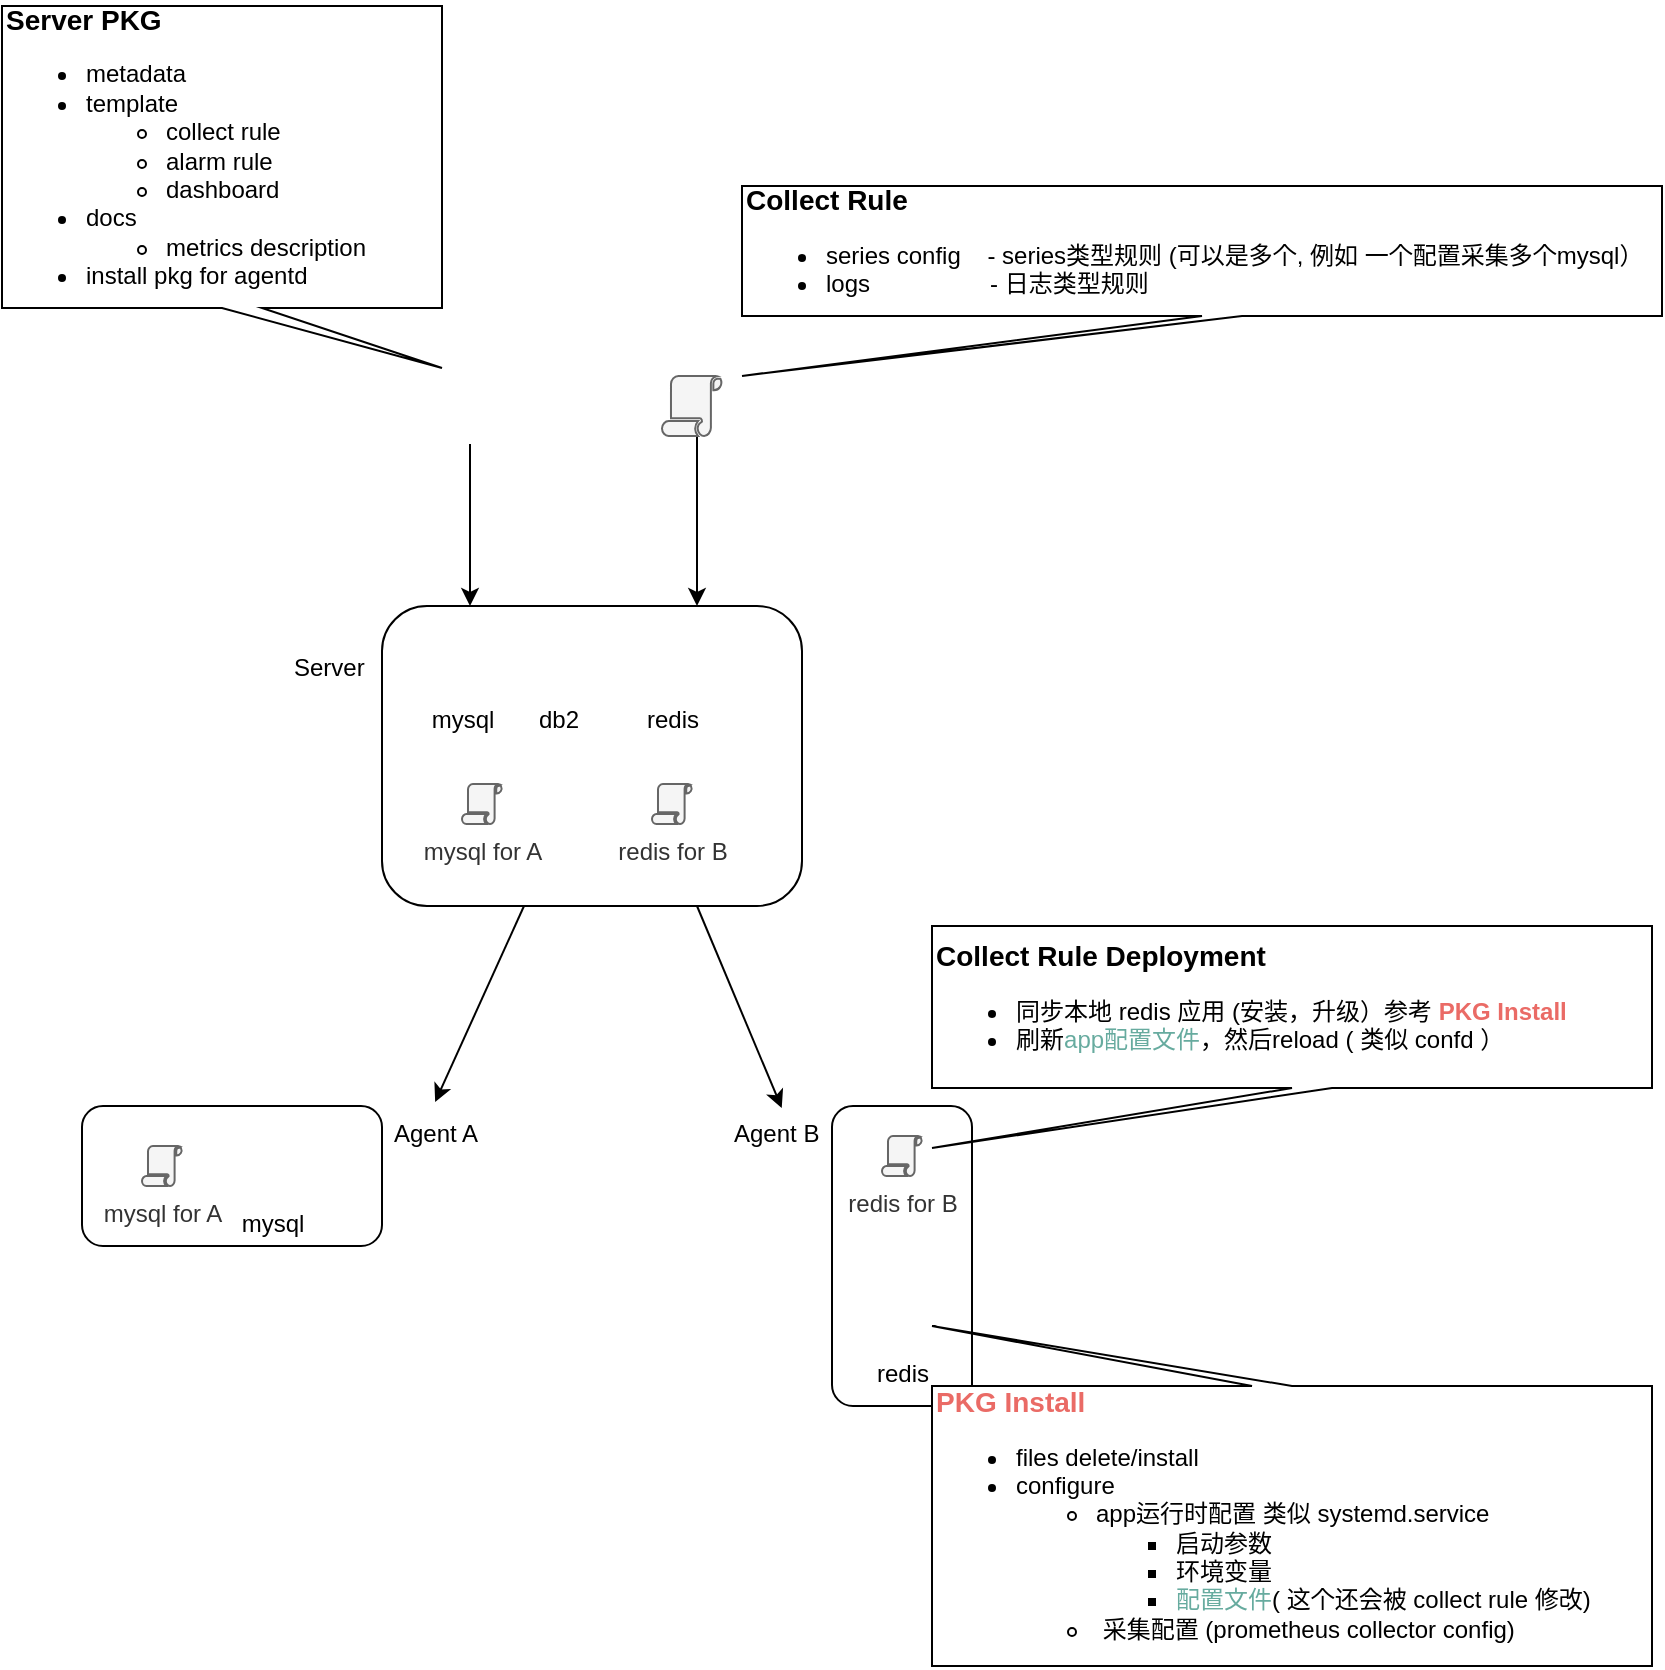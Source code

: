 <mxfile version="14.8.0" type="github" pages="5">
  <diagram id="RnjEC8FpvmOBi9FbOcQ4" name="app store">
    <mxGraphModel dx="1368" dy="1881" grid="1" gridSize="10" guides="1" tooltips="1" connect="1" arrows="1" fold="1" page="1" pageScale="1" pageWidth="827" pageHeight="1169" math="0" shadow="0">
      <root>
        <mxCell id="Xy2Rg3G16Ut7OkEXH86Z-0" />
        <mxCell id="Xy2Rg3G16Ut7OkEXH86Z-1" parent="Xy2Rg3G16Ut7OkEXH86Z-0" />
        <mxCell id="Xy2Rg3G16Ut7OkEXH86Z-78" style="edgeStyle=none;rounded=0;orthogonalLoop=1;jettySize=auto;html=1;exitX=0.75;exitY=1;exitDx=0;exitDy=0;entryX=0.543;entryY=0.038;entryDx=0;entryDy=0;entryPerimeter=0;" edge="1" parent="Xy2Rg3G16Ut7OkEXH86Z-1" source="Xy2Rg3G16Ut7OkEXH86Z-2" target="Xy2Rg3G16Ut7OkEXH86Z-36">
          <mxGeometry relative="1" as="geometry">
            <mxPoint x="512.5" y="390" as="sourcePoint" />
          </mxGeometry>
        </mxCell>
        <mxCell id="Xy2Rg3G16Ut7OkEXH86Z-2" value="" style="rounded=1;whiteSpace=wrap;html=1;" vertex="1" parent="Xy2Rg3G16Ut7OkEXH86Z-1">
          <mxGeometry x="300" y="230" width="210" height="150" as="geometry" />
        </mxCell>
        <mxCell id="Xy2Rg3G16Ut7OkEXH86Z-3" value="" style="rounded=1;whiteSpace=wrap;html=1;" vertex="1" parent="Xy2Rg3G16Ut7OkEXH86Z-1">
          <mxGeometry x="150" y="480" width="150" height="70" as="geometry" />
        </mxCell>
        <mxCell id="Xy2Rg3G16Ut7OkEXH86Z-4" value="" style="rounded=1;whiteSpace=wrap;html=1;" vertex="1" parent="Xy2Rg3G16Ut7OkEXH86Z-1">
          <mxGeometry x="525" y="480" width="70" height="150" as="geometry" />
        </mxCell>
        <mxCell id="Xy2Rg3G16Ut7OkEXH86Z-6" style="edgeStyle=orthogonalEdgeStyle;rounded=0;orthogonalLoop=1;jettySize=auto;html=1;" edge="1" parent="Xy2Rg3G16Ut7OkEXH86Z-1" source="Xy2Rg3G16Ut7OkEXH86Z-5">
          <mxGeometry relative="1" as="geometry">
            <mxPoint x="344" y="230" as="targetPoint" />
            <Array as="points">
              <mxPoint x="344" y="230" />
            </Array>
          </mxGeometry>
        </mxCell>
        <mxCell id="Xy2Rg3G16Ut7OkEXH86Z-5" value="" style="shape=image;html=1;verticalAlign=top;verticalLabelPosition=bottom;labelBackgroundColor=#ffffff;imageAspect=0;aspect=fixed;image=https://cdn1.iconfinder.com/data/icons/file-type-18/512/file__type__document__format__computer__apk__android_-128.png" vertex="1" parent="Xy2Rg3G16Ut7OkEXH86Z-1">
          <mxGeometry x="325" y="111" width="38" height="38" as="geometry" />
        </mxCell>
        <mxCell id="Xy2Rg3G16Ut7OkEXH86Z-19" value="mysql" style="shape=image;html=1;verticalAlign=top;verticalLabelPosition=bottom;labelBackgroundColor=#ffffff;imageAspect=0;aspect=fixed;image=https://cdn0.iconfinder.com/data/icons/file-type-19/512/file__apk__android_-128.png" vertex="1" parent="Xy2Rg3G16Ut7OkEXH86Z-1">
          <mxGeometry x="325" y="243" width="30" height="30" as="geometry" />
        </mxCell>
        <mxCell id="Xy2Rg3G16Ut7OkEXH86Z-20" value="db2" style="shape=image;html=1;verticalAlign=top;verticalLabelPosition=bottom;labelBackgroundColor=#ffffff;imageAspect=0;aspect=fixed;image=https://cdn0.iconfinder.com/data/icons/file-type-19/512/file__apk__android_-128.png" vertex="1" parent="Xy2Rg3G16Ut7OkEXH86Z-1">
          <mxGeometry x="373.25" y="243" width="30" height="30" as="geometry" />
        </mxCell>
        <mxCell id="Xy2Rg3G16Ut7OkEXH86Z-21" value="redis" style="shape=image;html=1;verticalAlign=top;verticalLabelPosition=bottom;labelBackgroundColor=#ffffff;imageAspect=0;aspect=fixed;image=https://cdn0.iconfinder.com/data/icons/file-type-19/512/file__apk__android_-128.png" vertex="1" parent="Xy2Rg3G16Ut7OkEXH86Z-1">
          <mxGeometry x="430" y="243" width="30" height="30" as="geometry" />
        </mxCell>
        <mxCell id="Xy2Rg3G16Ut7OkEXH86Z-22" value="&lt;div&gt;&lt;b&gt;&lt;font style=&quot;font-size: 14px&quot;&gt;Server PKG&lt;/font&gt;&lt;/b&gt;&lt;/div&gt;&lt;ul&gt;&lt;li&gt;metadata&lt;/li&gt;&lt;li&gt;template&lt;/li&gt;&lt;ul&gt;&lt;li&gt;collect rule&lt;/li&gt;&lt;li&gt;alarm rule&lt;/li&gt;&lt;li&gt;dashboard&lt;/li&gt;&lt;/ul&gt;&lt;li&gt;docs&lt;/li&gt;&lt;ul&gt;&lt;li&gt;metrics description&lt;/li&gt;&lt;/ul&gt;&lt;li&gt;install pkg for agentd&lt;/li&gt;&lt;/ul&gt;" style="shape=callout;whiteSpace=wrap;html=1;perimeter=calloutPerimeter;position2=1;align=left;" vertex="1" parent="Xy2Rg3G16Ut7OkEXH86Z-1">
          <mxGeometry x="110" y="-70" width="220" height="181" as="geometry" />
        </mxCell>
        <mxCell id="Xy2Rg3G16Ut7OkEXH86Z-29" value="mysql for A" style="pointerEvents=1;shadow=0;dashed=0;html=1;strokeColor=#666666;fillColor=#f5f5f5;labelPosition=center;verticalLabelPosition=bottom;verticalAlign=top;outlineConnect=0;align=center;shape=mxgraph.office.security.policy;fontColor=#333333;" vertex="1" parent="Xy2Rg3G16Ut7OkEXH86Z-1">
          <mxGeometry x="340" y="319" width="20" height="20" as="geometry" />
        </mxCell>
        <mxCell id="Xy2Rg3G16Ut7OkEXH86Z-30" value="mysql for A" style="pointerEvents=1;shadow=0;dashed=0;html=1;strokeColor=#666666;fillColor=#f5f5f5;labelPosition=center;verticalLabelPosition=bottom;verticalAlign=top;outlineConnect=0;align=center;shape=mxgraph.office.security.policy;fontColor=#333333;" vertex="1" parent="Xy2Rg3G16Ut7OkEXH86Z-1">
          <mxGeometry x="180" y="500" width="20" height="20" as="geometry" />
        </mxCell>
        <mxCell id="Xy2Rg3G16Ut7OkEXH86Z-31" value="Agent A" style="text;strokeColor=none;fillColor=none;align=left;verticalAlign=top;spacingLeft=4;spacingRight=4;overflow=hidden;rotatable=0;points=[[0,0.5],[1,0.5]];portConstraint=eastwest;" vertex="1" parent="Xy2Rg3G16Ut7OkEXH86Z-1">
          <mxGeometry x="300" y="480" width="60" height="26" as="geometry" />
        </mxCell>
        <mxCell id="Xy2Rg3G16Ut7OkEXH86Z-35" value="redis for B" style="pointerEvents=1;shadow=0;dashed=0;html=1;strokeColor=#666666;fillColor=#f5f5f5;labelPosition=center;verticalLabelPosition=bottom;verticalAlign=top;outlineConnect=0;align=center;shape=mxgraph.office.security.policy;fontColor=#333333;" vertex="1" parent="Xy2Rg3G16Ut7OkEXH86Z-1">
          <mxGeometry x="435" y="319" width="20" height="20" as="geometry" />
        </mxCell>
        <mxCell id="Xy2Rg3G16Ut7OkEXH86Z-36" value="Agent B" style="text;strokeColor=none;fillColor=none;align=left;verticalAlign=top;spacingLeft=4;spacingRight=4;overflow=hidden;rotatable=0;points=[[0,0.5],[1,0.5]];portConstraint=eastwest;" vertex="1" parent="Xy2Rg3G16Ut7OkEXH86Z-1">
          <mxGeometry x="470" y="480" width="55" height="26" as="geometry" />
        </mxCell>
        <mxCell id="Xy2Rg3G16Ut7OkEXH86Z-38" value="redis for B" style="pointerEvents=1;shadow=0;dashed=0;html=1;strokeColor=#666666;fillColor=#f5f5f5;labelPosition=center;verticalLabelPosition=bottom;verticalAlign=top;outlineConnect=0;align=center;shape=mxgraph.office.security.policy;fontColor=#333333;" vertex="1" parent="Xy2Rg3G16Ut7OkEXH86Z-1">
          <mxGeometry x="550" y="495" width="20" height="20" as="geometry" />
        </mxCell>
        <mxCell id="Xy2Rg3G16Ut7OkEXH86Z-43" style="edgeStyle=orthogonalEdgeStyle;rounded=0;orthogonalLoop=1;jettySize=auto;html=1;entryX=0.75;entryY=0;entryDx=0;entryDy=0;" edge="1" parent="Xy2Rg3G16Ut7OkEXH86Z-1" source="Xy2Rg3G16Ut7OkEXH86Z-42" target="Xy2Rg3G16Ut7OkEXH86Z-2">
          <mxGeometry relative="1" as="geometry">
            <mxPoint x="455" y="210" as="targetPoint" />
            <Array as="points">
              <mxPoint x="458" y="188" />
            </Array>
          </mxGeometry>
        </mxCell>
        <mxCell id="Xy2Rg3G16Ut7OkEXH86Z-42" value="" style="pointerEvents=1;shadow=0;dashed=0;html=1;strokeColor=#666666;fillColor=#f5f5f5;labelPosition=center;verticalLabelPosition=bottom;verticalAlign=top;outlineConnect=0;align=center;shape=mxgraph.office.security.policy;fontColor=#333333;" vertex="1" parent="Xy2Rg3G16Ut7OkEXH86Z-1">
          <mxGeometry x="440" y="115" width="30" height="30" as="geometry" />
        </mxCell>
        <mxCell id="Xy2Rg3G16Ut7OkEXH86Z-47" style="rounded=0;orthogonalLoop=1;jettySize=auto;html=1;entryX=0.443;entryY=-0.077;entryDx=0;entryDy=0;entryPerimeter=0;" edge="1" parent="Xy2Rg3G16Ut7OkEXH86Z-1" source="Xy2Rg3G16Ut7OkEXH86Z-2" target="Xy2Rg3G16Ut7OkEXH86Z-31">
          <mxGeometry relative="1" as="geometry">
            <mxPoint x="210" y="470" as="targetPoint" />
          </mxGeometry>
        </mxCell>
        <mxCell id="Xy2Rg3G16Ut7OkEXH86Z-74" value="Server" style="text;strokeColor=none;fillColor=none;align=left;verticalAlign=top;spacingLeft=4;spacingRight=4;overflow=hidden;rotatable=0;points=[[0,0.5],[1,0.5]];portConstraint=eastwest;" vertex="1" parent="Xy2Rg3G16Ut7OkEXH86Z-1">
          <mxGeometry x="250" y="247" width="50" height="26" as="geometry" />
        </mxCell>
        <mxCell id="Xy2Rg3G16Ut7OkEXH86Z-75" value="redis" style="shape=image;html=1;verticalAlign=top;verticalLabelPosition=bottom;labelBackgroundColor=#ffffff;imageAspect=0;aspect=fixed;image=https://cdn0.iconfinder.com/data/icons/file-type-19/512/file__apk__android_-128.png" vertex="1" parent="Xy2Rg3G16Ut7OkEXH86Z-1">
          <mxGeometry x="545" y="570" width="30" height="30" as="geometry" />
        </mxCell>
        <mxCell id="Xy2Rg3G16Ut7OkEXH86Z-77" value="mysql" style="shape=image;html=1;verticalAlign=top;verticalLabelPosition=bottom;labelBackgroundColor=#ffffff;imageAspect=0;aspect=fixed;image=https://cdn0.iconfinder.com/data/icons/file-type-19/512/file__apk__android_-128.png" vertex="1" parent="Xy2Rg3G16Ut7OkEXH86Z-1">
          <mxGeometry x="230" y="495" width="30" height="30" as="geometry" />
        </mxCell>
        <mxCell id="Xy2Rg3G16Ut7OkEXH86Z-81" value="&lt;div&gt;&lt;b&gt;&lt;font style=&quot;font-size: 14px&quot;&gt;Collect Rule Deployment&lt;/font&gt;&lt;/b&gt;&lt;/div&gt;&lt;ul&gt;&lt;li&gt;同步本地 redis 应用 (安装，升级）参考&amp;nbsp;&lt;b&gt;&lt;font color=&quot;#ea6b66&quot;&gt;PKG Install&lt;/font&gt;&lt;/b&gt;&lt;/li&gt;&lt;li&gt;刷新&lt;font color=&quot;#67ab9f&quot;&gt;app配置文件&lt;/font&gt;，然后reload ( 类似 confd ）&lt;/li&gt;&lt;/ul&gt;" style="shape=callout;whiteSpace=wrap;html=1;perimeter=calloutPerimeter;position2=0;align=left;direction=east;" vertex="1" parent="Xy2Rg3G16Ut7OkEXH86Z-1">
          <mxGeometry x="575" y="390" width="360" height="111" as="geometry" />
        </mxCell>
        <mxCell id="Xy2Rg3G16Ut7OkEXH86Z-83" value="&lt;div&gt;&lt;b&gt;&lt;font style=&quot;font-size: 14px&quot; color=&quot;#ea6b66&quot;&gt;PKG Install&lt;/font&gt;&lt;/b&gt;&lt;/div&gt;&lt;ul&gt;&lt;li&gt;files delete/install&lt;/li&gt;&lt;li&gt;configure&lt;/li&gt;&lt;ul&gt;&lt;li&gt;app运行时配置 类似 systemd.service&lt;/li&gt;&lt;ul&gt;&lt;li&gt;启动参数&lt;/li&gt;&lt;li&gt;环境变量&lt;/li&gt;&lt;li&gt;&lt;font color=&quot;#67ab9f&quot;&gt;配置文件&lt;/font&gt;( 这个还会被 collect rule 修改)&lt;/li&gt;&lt;/ul&gt;&lt;li&gt;&amp;nbsp;采集配置 (prometheus collector config)&lt;/li&gt;&lt;/ul&gt;&lt;/ul&gt;" style="shape=callout;whiteSpace=wrap;html=1;perimeter=calloutPerimeter;position2=1;align=left;direction=west;" vertex="1" parent="Xy2Rg3G16Ut7OkEXH86Z-1">
          <mxGeometry x="575" y="590" width="360" height="170" as="geometry" />
        </mxCell>
        <mxCell id="Xy2Rg3G16Ut7OkEXH86Z-85" value="&lt;b&gt;&lt;font style=&quot;font-size: 14px&quot;&gt;Collect Rule&lt;/font&gt;&lt;/b&gt;&lt;br&gt;&lt;ul&gt;&lt;li&gt;series config&amp;nbsp; &amp;nbsp; - series类型规则&amp;nbsp;(可以是多个, 例如 一个配置采集多个mysql）&lt;br&gt;&lt;/li&gt;&lt;li&gt;logs&amp;nbsp; &amp;nbsp; &amp;nbsp; &amp;nbsp; &amp;nbsp; &amp;nbsp; &amp;nbsp; &amp;nbsp; &amp;nbsp; - 日志类型规则&lt;/li&gt;&lt;/ul&gt;" style="shape=callout;whiteSpace=wrap;html=1;perimeter=calloutPerimeter;position2=0;align=left;direction=east;" vertex="1" parent="Xy2Rg3G16Ut7OkEXH86Z-1">
          <mxGeometry x="480" y="20" width="460" height="95" as="geometry" />
        </mxCell>
      </root>
    </mxGraphModel>
  </diagram>
  <diagram id="REFkd7xtqxe4dWkekb8k" name="prober">
    <mxGraphModel dx="1298" dy="769" grid="1" gridSize="10" guides="1" tooltips="1" connect="1" arrows="1" fold="1" page="1" pageScale="1" pageWidth="827" pageHeight="1169" math="0" shadow="0">
      <root>
        <mxCell id="0" />
        <mxCell id="1" parent="0" />
        <mxCell id="o57Hl6V5JoG7M9n5L1Rj-18" value="" style="whiteSpace=wrap;html=1;fillColor=#CCFFE6;" parent="1" vertex="1">
          <mxGeometry x="60" y="215" width="280" height="340" as="geometry" />
        </mxCell>
        <mxCell id="o57Hl6V5JoG7M9n5L1Rj-1" value="MonAPI" style="rounded=1;whiteSpace=wrap;html=1;fillColor=#E1D5E7;" parent="1" vertex="1">
          <mxGeometry x="300" y="60" width="120" height="60" as="geometry" />
        </mxCell>
        <mxCell id="o57Hl6V5JoG7M9n5L1Rj-2" value="" style="rounded=1;whiteSpace=wrap;html=1;" parent="1" vertex="1">
          <mxGeometry x="120" y="290" width="120" height="130" as="geometry" />
        </mxCell>
        <mxCell id="o57Hl6V5JoG7M9n5L1Rj-3" value="" style="rounded=1;whiteSpace=wrap;html=1;" parent="1" vertex="1">
          <mxGeometry x="130" y="300" width="120" height="130" as="geometry" />
        </mxCell>
        <mxCell id="o57Hl6V5JoG7M9n5L1Rj-4" value="" style="rounded=1;whiteSpace=wrap;html=1;" parent="1" vertex="1">
          <mxGeometry x="140" y="310" width="120" height="130" as="geometry" />
        </mxCell>
        <mxCell id="o57Hl6V5JoG7M9n5L1Rj-5" value="" style="rounded=1;whiteSpace=wrap;html=1;" parent="1" vertex="1">
          <mxGeometry x="150" y="320" width="120" height="130" as="geometry" />
        </mxCell>
        <mxCell id="o57Hl6V5JoG7M9n5L1Rj-6" value="" style="rounded=1;whiteSpace=wrap;html=1;" parent="1" vertex="1">
          <mxGeometry x="160" y="330" width="120" height="130" as="geometry" />
        </mxCell>
        <mxCell id="o57Hl6V5JoG7M9n5L1Rj-19" value="Region: default" style="text;html=1;strokeColor=none;fillColor=none;align=center;verticalAlign=middle;whiteSpace=wrap;rounded=0;" parent="1" vertex="1">
          <mxGeometry x="70" y="230" width="110" height="20" as="geometry" />
        </mxCell>
        <mxCell id="o57Hl6V5JoG7M9n5L1Rj-28" value="mongodb&lt;span style=&quot;color: rgba(0 , 0 , 0 , 0) ; font-family: monospace ; font-size: 0px&quot;&gt;%3CmxGraphModel%3E%3Croot%3E%3CmxCell%20id%3D%220%22%2F%3E%3CmxCell%20id%3D%221%22%20parent%3D%220%22%2F%3E%3CmxCell%20id%3D%222%22%20value%3D%22mysql%22%20style%3D%22ellipse%3BwhiteSpace%3Dwrap%3Bhtml%3D1%3BfillColor%3D%23FFD966%3B%22%20vertex%3D%221%22%20parent%3D%221%22%3E%3CmxGeometry%20x%3D%22170%22%20y%3D%22340%22%20width%3D%2260%22%20height%3D%2230%22%20as%3D%22geometry%22%2F%3E%3C%2FmxCell%3E%3C%2Froot%3E%3C%2FmxGraphModel%3E&lt;/span&gt;" style="ellipse;whiteSpace=wrap;html=1;fillColor=#009900;" parent="1" vertex="1">
          <mxGeometry x="170" y="410" width="60" height="30" as="geometry" />
        </mxCell>
        <mxCell id="o57Hl6V5JoG7M9n5L1Rj-29" value="redis" style="ellipse;whiteSpace=wrap;html=1;fillColor=#FF8000;" parent="1" vertex="1">
          <mxGeometry x="170" y="370" width="60" height="30" as="geometry" />
        </mxCell>
        <mxCell id="o57Hl6V5JoG7M9n5L1Rj-30" value="mysql" style="ellipse;whiteSpace=wrap;html=1;fillColor=#FFD966;" parent="1" vertex="1">
          <mxGeometry x="210" y="390" width="60" height="30" as="geometry" />
        </mxCell>
        <mxCell id="o57Hl6V5JoG7M9n5L1Rj-31" value="Prober" style="text;html=1;strokeColor=none;fillColor=none;align=center;verticalAlign=middle;whiteSpace=wrap;rounded=0;" parent="1" vertex="1">
          <mxGeometry x="180" y="340" width="40" height="20" as="geometry" />
        </mxCell>
        <mxCell id="o57Hl6V5JoG7M9n5L1Rj-34" value="" style="endArrow=classic;html=1;exitX=0.5;exitY=1;exitDx=0;exitDy=0;" parent="1" source="o57Hl6V5JoG7M9n5L1Rj-1" edge="1">
          <mxGeometry width="50" height="50" relative="1" as="geometry">
            <mxPoint x="390" y="290" as="sourcePoint" />
            <mxPoint x="200" y="210" as="targetPoint" />
          </mxGeometry>
        </mxCell>
        <mxCell id="o57Hl6V5JoG7M9n5L1Rj-35" value="" style="endArrow=classic;html=1;exitX=0.5;exitY=1;exitDx=0;exitDy=0;" parent="1" source="o57Hl6V5JoG7M9n5L1Rj-1" edge="1">
          <mxGeometry width="50" height="50" relative="1" as="geometry">
            <mxPoint x="370" y="130" as="sourcePoint" />
            <mxPoint x="530" y="210" as="targetPoint" />
          </mxGeometry>
        </mxCell>
        <mxCell id="o57Hl6V5JoG7M9n5L1Rj-39" value="collect rules" style="text;html=1;strokeColor=none;fillColor=none;align=center;verticalAlign=middle;whiteSpace=wrap;rounded=0;labelBackgroundColor=#ffffff;fontFamily=Helvetica;" parent="1" vertex="1">
          <mxGeometry x="30" width="70" height="20" as="geometry" />
        </mxCell>
        <mxCell id="o57Hl6V5JoG7M9n5L1Rj-42" value="" style="endArrow=classic;html=1;fontFamily=Helvetica;entryX=0.25;entryY=0;entryDx=0;entryDy=0;exitX=0.5;exitY=0;exitDx=0;exitDy=0;" parent="1" source="o57Hl6V5JoG7M9n5L1Rj-18" target="o57Hl6V5JoG7M9n5L1Rj-2" edge="1">
          <mxGeometry width="50" height="50" relative="1" as="geometry">
            <mxPoint x="390" y="270" as="sourcePoint" />
            <mxPoint x="440" y="220" as="targetPoint" />
          </mxGeometry>
        </mxCell>
        <mxCell id="o57Hl6V5JoG7M9n5L1Rj-43" value="" style="endArrow=classic;html=1;fontFamily=Helvetica;entryX=0.25;entryY=0;entryDx=0;entryDy=0;exitX=0.5;exitY=0;exitDx=0;exitDy=0;" parent="1" source="o57Hl6V5JoG7M9n5L1Rj-18" target="o57Hl6V5JoG7M9n5L1Rj-3" edge="1">
          <mxGeometry width="50" height="50" relative="1" as="geometry">
            <mxPoint x="210" y="225" as="sourcePoint" />
            <mxPoint x="160" y="300" as="targetPoint" />
          </mxGeometry>
        </mxCell>
        <mxCell id="o57Hl6V5JoG7M9n5L1Rj-44" value="" style="endArrow=classic;html=1;fontFamily=Helvetica;entryX=0.25;entryY=0;entryDx=0;entryDy=0;exitX=0.5;exitY=0;exitDx=0;exitDy=0;" parent="1" source="o57Hl6V5JoG7M9n5L1Rj-18" edge="1">
          <mxGeometry width="50" height="50" relative="1" as="geometry">
            <mxPoint x="210" y="225" as="sourcePoint" />
            <mxPoint x="170" y="310" as="targetPoint" />
          </mxGeometry>
        </mxCell>
        <mxCell id="o57Hl6V5JoG7M9n5L1Rj-45" value="" style="endArrow=classic;html=1;fontFamily=Helvetica;entryX=0.25;entryY=0;entryDx=0;entryDy=0;" parent="1" edge="1">
          <mxGeometry width="50" height="50" relative="1" as="geometry">
            <mxPoint x="200" y="220" as="sourcePoint" />
            <mxPoint x="180" y="320" as="targetPoint" />
          </mxGeometry>
        </mxCell>
        <mxCell id="o57Hl6V5JoG7M9n5L1Rj-46" value="" style="endArrow=classic;html=1;fontFamily=Helvetica;entryX=0.25;entryY=0;entryDx=0;entryDy=0;exitX=0.5;exitY=0;exitDx=0;exitDy=0;" parent="1" source="o57Hl6V5JoG7M9n5L1Rj-18" edge="1">
          <mxGeometry width="50" height="50" relative="1" as="geometry">
            <mxPoint x="210" y="230" as="sourcePoint" />
            <mxPoint x="190" y="330" as="targetPoint" />
          </mxGeometry>
        </mxCell>
        <mxCell id="o57Hl6V5JoG7M9n5L1Rj-61" value="&lt;span style=&quot;font-family: &amp;#34;helvetica&amp;#34; ; font-size: 12px ; font-style: normal ; font-weight: 400 ; letter-spacing: normal ; text-indent: 0px ; text-transform: none ; word-spacing: 0px ; display: inline ; float: none&quot;&gt;region: default&lt;/span&gt;&lt;br style=&quot;font-family: &amp;#34;helvetica&amp;#34; ; font-size: 12px ; font-style: normal ; font-weight: 400 ; letter-spacing: normal ; text-indent: 0px ; text-transform: none ; word-spacing: 0px&quot;&gt;&lt;span style=&quot;font-family: &amp;#34;helvetica&amp;#34; ; font-size: 12px ; font-style: normal ; font-weight: 400 ; letter-spacing: normal ; text-indent: 0px ; text-transform: none ; word-spacing: 0px ; display: inline ; float: none&quot;&gt;type: mysql&lt;/span&gt;&lt;br style=&quot;font-family: &amp;#34;helvetica&amp;#34; ; font-size: 12px ; font-style: normal ; font-weight: 400 ; letter-spacing: normal ; text-indent: 0px ; text-transform: none ; word-spacing: 0px&quot;&gt;&lt;span style=&quot;font-family: &amp;#34;helvetica&amp;#34; ; font-size: 12px ; font-style: normal ; font-weight: 400 ; letter-spacing: normal ; text-indent: 0px ; text-transform: none ; word-spacing: 0px ; display: inline ; float: none&quot;&gt;data: ...&lt;/span&gt;" style="shape=parallelogram;perimeter=parallelogramPerimeter;whiteSpace=wrap;html=1;fixedSize=1;labelBackgroundColor=none;fillColor=#FF8000;fontFamily=Helvetica;align=center;labelBorderColor=none;" parent="1" vertex="1">
          <mxGeometry x="20" y="35" width="120" height="60" as="geometry" />
        </mxCell>
        <mxCell id="o57Hl6V5JoG7M9n5L1Rj-62" value="&lt;span style=&quot;font-family: &amp;#34;helvetica&amp;#34; ; font-size: 12px ; font-style: normal ; font-weight: 400 ; letter-spacing: normal ; text-indent: 0px ; text-transform: none ; word-spacing: 0px ; display: inline ; float: none&quot;&gt;region: default&lt;/span&gt;&lt;br style=&quot;font-family: &amp;#34;helvetica&amp;#34; ; font-size: 12px ; font-style: normal ; font-weight: 400 ; letter-spacing: normal ; text-indent: 0px ; text-transform: none ; word-spacing: 0px&quot;&gt;&lt;span style=&quot;font-family: &amp;#34;helvetica&amp;#34; ; font-size: 12px ; font-style: normal ; font-weight: 400 ; letter-spacing: normal ; text-indent: 0px ; text-transform: none ; word-spacing: 0px ; display: inline ; float: none&quot;&gt;type: mysql&lt;/span&gt;&lt;br style=&quot;font-family: &amp;#34;helvetica&amp;#34; ; font-size: 12px ; font-style: normal ; font-weight: 400 ; letter-spacing: normal ; text-indent: 0px ; text-transform: none ; word-spacing: 0px&quot;&gt;&lt;span style=&quot;font-family: &amp;#34;helvetica&amp;#34; ; font-size: 12px ; font-style: normal ; font-weight: 400 ; letter-spacing: normal ; text-indent: 0px ; text-transform: none ; word-spacing: 0px ; display: inline ; float: none&quot;&gt;data: ...&lt;/span&gt;" style="shape=parallelogram;perimeter=parallelogramPerimeter;whiteSpace=wrap;html=1;fixedSize=1;labelBackgroundColor=none;fillColor=#4D9900;fontFamily=Helvetica;align=center;labelBorderColor=none;" parent="1" vertex="1">
          <mxGeometry x="30" y="45" width="120" height="60" as="geometry" />
        </mxCell>
        <mxCell id="o57Hl6V5JoG7M9n5L1Rj-63" value="&lt;span style=&quot;font-family: &amp;#34;helvetica&amp;#34; ; font-size: 12px ; font-style: normal ; font-weight: 400 ; letter-spacing: normal ; text-indent: 0px ; text-transform: none ; word-spacing: 0px ; display: inline ; float: none&quot;&gt;region: default&lt;/span&gt;&lt;br style=&quot;font-family: &amp;#34;helvetica&amp;#34; ; font-size: 12px ; font-style: normal ; font-weight: 400 ; letter-spacing: normal ; text-indent: 0px ; text-transform: none ; word-spacing: 0px&quot;&gt;&lt;span style=&quot;font-family: &amp;#34;helvetica&amp;#34; ; font-size: 12px ; font-style: normal ; font-weight: 400 ; letter-spacing: normal ; text-indent: 0px ; text-transform: none ; word-spacing: 0px ; display: inline ; float: none&quot;&gt;type: mysql&lt;/span&gt;&lt;br style=&quot;font-family: &amp;#34;helvetica&amp;#34; ; font-size: 12px ; font-style: normal ; font-weight: 400 ; letter-spacing: normal ; text-indent: 0px ; text-transform: none ; word-spacing: 0px&quot;&gt;&lt;span style=&quot;font-family: &amp;#34;helvetica&amp;#34; ; font-size: 12px ; font-style: normal ; font-weight: 400 ; letter-spacing: normal ; text-indent: 0px ; text-transform: none ; word-spacing: 0px ; display: inline ; float: none&quot;&gt;data: ...&lt;/span&gt;" style="shape=parallelogram;perimeter=parallelogramPerimeter;whiteSpace=wrap;html=1;fixedSize=1;labelBackgroundColor=none;fillColor=#FFD966;fontFamily=Helvetica;align=center;labelBorderColor=none;" parent="1" vertex="1">
          <mxGeometry x="40" y="55" width="120" height="60" as="geometry" />
        </mxCell>
        <mxCell id="o57Hl6V5JoG7M9n5L1Rj-64" value="&lt;span style=&quot;font-family: &amp;#34;helvetica&amp;#34; ; font-size: 12px ; font-style: normal ; font-weight: 400 ; letter-spacing: normal ; text-indent: 0px ; text-transform: none ; word-spacing: 0px ; display: inline ; float: none&quot;&gt;region: default&lt;/span&gt;&lt;br style=&quot;font-family: &amp;#34;helvetica&amp;#34; ; font-size: 12px ; font-style: normal ; font-weight: 400 ; letter-spacing: normal ; text-indent: 0px ; text-transform: none ; word-spacing: 0px&quot;&gt;&lt;span style=&quot;font-family: &amp;#34;helvetica&amp;#34; ; font-size: 12px ; font-style: normal ; font-weight: 400 ; letter-spacing: normal ; text-indent: 0px ; text-transform: none ; word-spacing: 0px ; display: inline ; float: none&quot;&gt;type: mysql&lt;/span&gt;&lt;br style=&quot;font-family: &amp;#34;helvetica&amp;#34; ; font-size: 12px ; font-style: normal ; font-weight: 400 ; letter-spacing: normal ; text-indent: 0px ; text-transform: none ; word-spacing: 0px&quot;&gt;&lt;span style=&quot;font-family: &amp;#34;helvetica&amp;#34; ; font-size: 12px ; font-style: normal ; font-weight: 400 ; letter-spacing: normal ; text-indent: 0px ; text-transform: none ; word-spacing: 0px ; display: inline ; float: none&quot;&gt;data: ...&lt;/span&gt;" style="shape=parallelogram;perimeter=parallelogramPerimeter;whiteSpace=wrap;html=1;fixedSize=1;labelBackgroundColor=none;fillColor=#FF8000;fontFamily=Helvetica;align=center;labelBorderColor=none;" parent="1" vertex="1">
          <mxGeometry x="50" y="65" width="120" height="60" as="geometry" />
        </mxCell>
        <mxCell id="o57Hl6V5JoG7M9n5L1Rj-65" value="&lt;span style=&quot;font-family: &amp;#34;helvetica&amp;#34; ; font-size: 12px ; font-style: normal ; font-weight: 400 ; letter-spacing: normal ; text-indent: 0px ; text-transform: none ; word-spacing: 0px ; display: inline ; float: none&quot;&gt;region: default&lt;/span&gt;&lt;br style=&quot;font-family: &amp;#34;helvetica&amp;#34; ; font-size: 12px ; font-style: normal ; font-weight: 400 ; letter-spacing: normal ; text-indent: 0px ; text-transform: none ; word-spacing: 0px&quot;&gt;&lt;span style=&quot;font-family: &amp;#34;helvetica&amp;#34; ; font-size: 12px ; font-style: normal ; font-weight: 400 ; letter-spacing: normal ; text-indent: 0px ; text-transform: none ; word-spacing: 0px ; display: inline ; float: none&quot;&gt;type: mysql&lt;/span&gt;&lt;br style=&quot;font-family: &amp;#34;helvetica&amp;#34; ; font-size: 12px ; font-style: normal ; font-weight: 400 ; letter-spacing: normal ; text-indent: 0px ; text-transform: none ; word-spacing: 0px&quot;&gt;&lt;span style=&quot;font-family: &amp;#34;helvetica&amp;#34; ; font-size: 12px ; font-style: normal ; font-weight: 400 ; letter-spacing: normal ; text-indent: 0px ; text-transform: none ; word-spacing: 0px ; display: inline ; float: none&quot;&gt;data: ...&lt;/span&gt;" style="shape=parallelogram;perimeter=parallelogramPerimeter;whiteSpace=wrap;html=1;fixedSize=1;labelBackgroundColor=none;fillColor=#4D9900;fontFamily=Helvetica;align=center;labelBorderColor=none;" parent="1" vertex="1">
          <mxGeometry x="60" y="75" width="120" height="60" as="geometry" />
        </mxCell>
        <mxCell id="o57Hl6V5JoG7M9n5L1Rj-66" value="&lt;span style=&quot;font-family: &amp;#34;helvetica&amp;#34; ; font-size: 12px ; font-style: normal ; font-weight: 400 ; letter-spacing: normal ; text-indent: 0px ; text-transform: none ; word-spacing: 0px ; display: inline ; float: none&quot;&gt;region: default&lt;/span&gt;&lt;br style=&quot;font-family: &amp;#34;helvetica&amp;#34; ; font-size: 12px ; font-style: normal ; font-weight: 400 ; letter-spacing: normal ; text-indent: 0px ; text-transform: none ; word-spacing: 0px&quot;&gt;&lt;span style=&quot;font-family: &amp;#34;helvetica&amp;#34; ; font-size: 12px ; font-style: normal ; font-weight: 400 ; letter-spacing: normal ; text-indent: 0px ; text-transform: none ; word-spacing: 0px ; display: inline ; float: none&quot;&gt;type: mysql&lt;/span&gt;&lt;br style=&quot;font-family: &amp;#34;helvetica&amp;#34; ; font-size: 12px ; font-style: normal ; font-weight: 400 ; letter-spacing: normal ; text-indent: 0px ; text-transform: none ; word-spacing: 0px&quot;&gt;&lt;span style=&quot;font-family: &amp;#34;helvetica&amp;#34; ; font-size: 12px ; font-style: normal ; font-weight: 400 ; letter-spacing: normal ; text-indent: 0px ; text-transform: none ; word-spacing: 0px ; display: inline ; float: none&quot;&gt;data: ...&lt;/span&gt;" style="shape=parallelogram;perimeter=parallelogramPerimeter;whiteSpace=wrap;html=1;fixedSize=1;labelBackgroundColor=none;fillColor=#FFD966;fontFamily=Helvetica;align=center;labelBorderColor=none;" parent="1" vertex="1">
          <mxGeometry x="70" y="85" width="120" height="60" as="geometry" />
        </mxCell>
        <mxCell id="o57Hl6V5JoG7M9n5L1Rj-67" value="" style="endArrow=classic;html=1;fontFamily=Helvetica;fontColor=#000000;entryX=0;entryY=0.5;entryDx=0;entryDy=0;" parent="1" target="o57Hl6V5JoG7M9n5L1Rj-1" edge="1">
          <mxGeometry width="50" height="50" relative="1" as="geometry">
            <mxPoint x="200" y="90" as="sourcePoint" />
            <mxPoint x="440" y="220" as="targetPoint" />
          </mxGeometry>
        </mxCell>
        <mxCell id="o57Hl6V5JoG7M9n5L1Rj-69" value="" style="whiteSpace=wrap;html=1;fillColor=#F8CECC;" parent="1" vertex="1">
          <mxGeometry x="390" y="215" width="280" height="340" as="geometry" />
        </mxCell>
        <mxCell id="o57Hl6V5JoG7M9n5L1Rj-70" value="" style="rounded=1;whiteSpace=wrap;html=1;" parent="1" vertex="1">
          <mxGeometry x="450" y="290" width="120" height="130" as="geometry" />
        </mxCell>
        <mxCell id="o57Hl6V5JoG7M9n5L1Rj-71" value="" style="rounded=1;whiteSpace=wrap;html=1;" parent="1" vertex="1">
          <mxGeometry x="460" y="300" width="120" height="130" as="geometry" />
        </mxCell>
        <mxCell id="o57Hl6V5JoG7M9n5L1Rj-72" value="" style="rounded=1;whiteSpace=wrap;html=1;" parent="1" vertex="1">
          <mxGeometry x="470" y="310" width="120" height="130" as="geometry" />
        </mxCell>
        <mxCell id="o57Hl6V5JoG7M9n5L1Rj-73" value="" style="rounded=1;whiteSpace=wrap;html=1;" parent="1" vertex="1">
          <mxGeometry x="480" y="320" width="120" height="130" as="geometry" />
        </mxCell>
        <mxCell id="o57Hl6V5JoG7M9n5L1Rj-74" value="" style="rounded=1;whiteSpace=wrap;html=1;" parent="1" vertex="1">
          <mxGeometry x="490" y="330" width="120" height="130" as="geometry" />
        </mxCell>
        <mxCell id="o57Hl6V5JoG7M9n5L1Rj-75" value="Region: bj-office" style="text;html=1;strokeColor=none;fillColor=none;align=center;verticalAlign=middle;whiteSpace=wrap;rounded=0;" parent="1" vertex="1">
          <mxGeometry x="400" y="230" width="110" height="20" as="geometry" />
        </mxCell>
        <mxCell id="o57Hl6V5JoG7M9n5L1Rj-76" value="mongodb&lt;span style=&quot;color: rgba(0 , 0 , 0 , 0) ; font-family: monospace ; font-size: 0px&quot;&gt;%3CmxGraphModel%3E%3Croot%3E%3CmxCell%20id%3D%220%22%2F%3E%3CmxCell%20id%3D%221%22%20parent%3D%220%22%2F%3E%3CmxCell%20id%3D%222%22%20value%3D%22mysql%22%20style%3D%22ellipse%3BwhiteSpace%3Dwrap%3Bhtml%3D1%3BfillColor%3D%23FFD966%3B%22%20vertex%3D%221%22%20parent%3D%221%22%3E%3CmxGeometry%20x%3D%22170%22%20y%3D%22340%22%20width%3D%2260%22%20height%3D%2230%22%20as%3D%22geometry%22%2F%3E%3C%2FmxCell%3E%3C%2Froot%3E%3C%2FmxGraphModel%3E&lt;/span&gt;" style="ellipse;whiteSpace=wrap;html=1;fillColor=#4D9900;" parent="1" vertex="1">
          <mxGeometry x="500" y="410" width="60" height="30" as="geometry" />
        </mxCell>
        <mxCell id="o57Hl6V5JoG7M9n5L1Rj-77" value="redis" style="ellipse;whiteSpace=wrap;html=1;fillColor=#FF8000;" parent="1" vertex="1">
          <mxGeometry x="500" y="370" width="60" height="30" as="geometry" />
        </mxCell>
        <mxCell id="o57Hl6V5JoG7M9n5L1Rj-78" value="mysql" style="ellipse;whiteSpace=wrap;html=1;fillColor=#FFD966;" parent="1" vertex="1">
          <mxGeometry x="540" y="390" width="60" height="30" as="geometry" />
        </mxCell>
        <mxCell id="o57Hl6V5JoG7M9n5L1Rj-79" value="Prober" style="text;html=1;strokeColor=none;fillColor=none;align=center;verticalAlign=middle;whiteSpace=wrap;rounded=0;" parent="1" vertex="1">
          <mxGeometry x="510" y="340" width="40" height="20" as="geometry" />
        </mxCell>
        <mxCell id="o57Hl6V5JoG7M9n5L1Rj-80" value="" style="endArrow=classic;html=1;fontFamily=Helvetica;entryX=0.25;entryY=0;entryDx=0;entryDy=0;exitX=0.5;exitY=0;exitDx=0;exitDy=0;" parent="1" source="o57Hl6V5JoG7M9n5L1Rj-69" target="o57Hl6V5JoG7M9n5L1Rj-70" edge="1">
          <mxGeometry width="50" height="50" relative="1" as="geometry">
            <mxPoint x="720" y="270" as="sourcePoint" />
            <mxPoint x="770" y="220" as="targetPoint" />
          </mxGeometry>
        </mxCell>
        <mxCell id="o57Hl6V5JoG7M9n5L1Rj-81" value="" style="endArrow=classic;html=1;fontFamily=Helvetica;entryX=0.25;entryY=0;entryDx=0;entryDy=0;exitX=0.5;exitY=0;exitDx=0;exitDy=0;" parent="1" source="o57Hl6V5JoG7M9n5L1Rj-69" target="o57Hl6V5JoG7M9n5L1Rj-71" edge="1">
          <mxGeometry width="50" height="50" relative="1" as="geometry">
            <mxPoint x="540" y="225" as="sourcePoint" />
            <mxPoint x="490" y="300" as="targetPoint" />
          </mxGeometry>
        </mxCell>
        <mxCell id="o57Hl6V5JoG7M9n5L1Rj-82" value="" style="endArrow=classic;html=1;fontFamily=Helvetica;entryX=0.25;entryY=0;entryDx=0;entryDy=0;exitX=0.5;exitY=0;exitDx=0;exitDy=0;" parent="1" source="o57Hl6V5JoG7M9n5L1Rj-69" edge="1">
          <mxGeometry width="50" height="50" relative="1" as="geometry">
            <mxPoint x="540" y="225" as="sourcePoint" />
            <mxPoint x="500" y="310" as="targetPoint" />
          </mxGeometry>
        </mxCell>
        <mxCell id="o57Hl6V5JoG7M9n5L1Rj-83" value="" style="endArrow=classic;html=1;fontFamily=Helvetica;entryX=0.25;entryY=0;entryDx=0;entryDy=0;" parent="1" edge="1">
          <mxGeometry width="50" height="50" relative="1" as="geometry">
            <mxPoint x="530" y="220" as="sourcePoint" />
            <mxPoint x="510" y="320" as="targetPoint" />
          </mxGeometry>
        </mxCell>
        <mxCell id="o57Hl6V5JoG7M9n5L1Rj-84" value="" style="endArrow=classic;html=1;fontFamily=Helvetica;entryX=0.25;entryY=0;entryDx=0;entryDy=0;exitX=0.5;exitY=0;exitDx=0;exitDy=0;" parent="1" source="o57Hl6V5JoG7M9n5L1Rj-69" edge="1">
          <mxGeometry width="50" height="50" relative="1" as="geometry">
            <mxPoint x="540" y="230" as="sourcePoint" />
            <mxPoint x="520" y="330" as="targetPoint" />
          </mxGeometry>
        </mxCell>
      </root>
    </mxGraphModel>
  </diagram>
  <diagram id="1ZpKqHF2kePU7XUAxjo5" name="m3db">
    <mxGraphModel dx="865" dy="639" grid="1" gridSize="10" guides="1" tooltips="1" connect="1" arrows="1" fold="1" page="1" pageScale="1" pageWidth="827" pageHeight="1169" math="0" shadow="0">
      <root>
        <mxCell id="4Eq9V5zy-aJhZKgp6bjs-0" />
        <mxCell id="4Eq9V5zy-aJhZKgp6bjs-1" parent="4Eq9V5zy-aJhZKgp6bjs-0" />
        <mxCell id="4Eq9V5zy-aJhZKgp6bjs-32" style="edgeStyle=orthogonalEdgeStyle;rounded=0;orthogonalLoop=1;jettySize=auto;html=1;entryX=0.167;entryY=0.942;entryDx=0;entryDy=0;entryPerimeter=0;" parent="4Eq9V5zy-aJhZKgp6bjs-1" target="4Eq9V5zy-aJhZKgp6bjs-7" edge="1">
          <mxGeometry relative="1" as="geometry">
            <mxPoint x="400" y="455" as="sourcePoint" />
          </mxGeometry>
        </mxCell>
        <mxCell id="4Eq9V5zy-aJhZKgp6bjs-30" style="edgeStyle=orthogonalEdgeStyle;rounded=0;orthogonalLoop=1;jettySize=auto;html=1;entryX=0.383;entryY=0.008;entryDx=0;entryDy=0;entryPerimeter=0;" parent="4Eq9V5zy-aJhZKgp6bjs-1" target="4Eq9V5zy-aJhZKgp6bjs-5" edge="1">
          <mxGeometry relative="1" as="geometry">
            <mxPoint x="290" y="220" as="sourcePoint" />
          </mxGeometry>
        </mxCell>
        <mxCell id="4Eq9V5zy-aJhZKgp6bjs-5" value="ETCD" style="strokeWidth=2;html=1;shape=mxgraph.flowchart.database;whiteSpace=wrap;fillColor=#fff2cc;strokeColor=#d6b656;" parent="4Eq9V5zy-aJhZKgp6bjs-1" vertex="1">
          <mxGeometry x="560" y="272.5" width="60" height="60" as="geometry" />
        </mxCell>
        <mxCell id="4Eq9V5zy-aJhZKgp6bjs-6" value="ETCD" style="strokeWidth=2;html=1;shape=mxgraph.flowchart.database;whiteSpace=wrap;fillColor=#fff2cc;strokeColor=#d6b656;" parent="4Eq9V5zy-aJhZKgp6bjs-1" vertex="1">
          <mxGeometry x="570" y="282.5" width="60" height="60" as="geometry" />
        </mxCell>
        <mxCell id="4Eq9V5zy-aJhZKgp6bjs-7" value="ETCD" style="strokeWidth=2;html=1;shape=mxgraph.flowchart.database;whiteSpace=wrap;fillColor=#fff2cc;strokeColor=#d6b656;" parent="4Eq9V5zy-aJhZKgp6bjs-1" vertex="1">
          <mxGeometry x="580" y="292.5" width="60" height="60" as="geometry" />
        </mxCell>
        <mxCell id="4Eq9V5zy-aJhZKgp6bjs-122" style="edgeStyle=orthogonalEdgeStyle;rounded=0;orthogonalLoop=1;jettySize=auto;html=1;strokeWidth=3;fillColor=#a0522d;strokeColor=#6D1F00;entryX=0.506;entryY=-0.207;entryDx=0;entryDy=0;entryPerimeter=0;exitX=0.5;exitY=1;exitDx=0;exitDy=0;" parent="4Eq9V5zy-aJhZKgp6bjs-1" source="4Eq9V5zy-aJhZKgp6bjs-8" target="4Eq9V5zy-aJhZKgp6bjs-47" edge="1">
          <mxGeometry relative="1" as="geometry">
            <mxPoint x="235" y="350" as="targetPoint" />
          </mxGeometry>
        </mxCell>
        <mxCell id="4Eq9V5zy-aJhZKgp6bjs-8" value="n9e-transfer" style="rounded=1;whiteSpace=wrap;html=1;" parent="4Eq9V5zy-aJhZKgp6bjs-1" vertex="1">
          <mxGeometry x="190" y="200" width="90" height="40" as="geometry" />
        </mxCell>
        <mxCell id="4Eq9V5zy-aJhZKgp6bjs-31" value="get m3db placement" style="text;html=1;align=center;verticalAlign=middle;resizable=0;points=[];autosize=1;" parent="4Eq9V5zy-aJhZKgp6bjs-1" vertex="1">
          <mxGeometry x="390" y="200" width="120" height="20" as="geometry" />
        </mxCell>
        <mxCell id="4Eq9V5zy-aJhZKgp6bjs-33" value="get/register placement" style="text;html=1;align=center;verticalAlign=middle;resizable=0;points=[];autosize=1;" parent="4Eq9V5zy-aJhZKgp6bjs-1" vertex="1">
          <mxGeometry x="430" y="431" width="130" height="20" as="geometry" />
        </mxCell>
        <mxCell id="4Eq9V5zy-aJhZKgp6bjs-37" value="&lt;h1&gt;Data Put&lt;/h1&gt;&lt;p&gt;通过数据元数据哈希得到m3d 中的分片 ID； 由 etcd 中的 m3db 的 placement 信息，确定分片 ID 对应的 endpoints&amp;nbsp;&lt;/p&gt;" style="text;html=1;strokeColor=none;fillColor=none;spacing=5;spacingTop=-20;whiteSpace=wrap;overflow=hidden;rounded=0;" parent="4Eq9V5zy-aJhZKgp6bjs-1" vertex="1">
          <mxGeometry x="80" y="40" width="190" height="120" as="geometry" />
        </mxCell>
        <mxCell id="4Eq9V5zy-aJhZKgp6bjs-47" value="m3db-01" style="text;html=1;align=center;verticalAlign=middle;resizable=0;points=[];autosize=1;" parent="4Eq9V5zy-aJhZKgp6bjs-1" vertex="1">
          <mxGeometry x="85" y="370" width="60" height="20" as="geometry" />
        </mxCell>
        <mxCell id="4Eq9V5zy-aJhZKgp6bjs-71" value="" style="rounded=1;whiteSpace=wrap;html=1;" parent="4Eq9V5zy-aJhZKgp6bjs-1" vertex="1">
          <mxGeometry x="160" y="390" width="70" height="129" as="geometry" />
        </mxCell>
        <mxCell id="4Eq9V5zy-aJhZKgp6bjs-72" value="01" style="rounded=1;whiteSpace=wrap;html=1;fillColor=#fa6800;strokeColor=#C73500;fontColor=#ffffff;" parent="4Eq9V5zy-aJhZKgp6bjs-1" vertex="1">
          <mxGeometry x="169.58" y="400.75" width="20.42" height="17.5" as="geometry" />
        </mxCell>
        <mxCell id="4Eq9V5zy-aJhZKgp6bjs-73" value="02" style="rounded=1;whiteSpace=wrap;html=1;fillColor=#f0a30a;strokeColor=#BD7000;fontColor=#ffffff;" parent="4Eq9V5zy-aJhZKgp6bjs-1" vertex="1">
          <mxGeometry x="197.58" y="400.75" width="20.42" height="17.5" as="geometry" />
        </mxCell>
        <mxCell id="4Eq9V5zy-aJhZKgp6bjs-75" value="04" style="rounded=1;whiteSpace=wrap;html=1;fillColor=#a0522d;strokeColor=#6D1F00;fontColor=#ffffff;" parent="4Eq9V5zy-aJhZKgp6bjs-1" vertex="1">
          <mxGeometry x="197.58" y="430" width="20.42" height="17.5" as="geometry" />
        </mxCell>
        <mxCell id="4Eq9V5zy-aJhZKgp6bjs-77" value="08" style="rounded=1;whiteSpace=wrap;html=1;fillColor=#e51400;strokeColor=#B20000;fontColor=#ffffff;" parent="4Eq9V5zy-aJhZKgp6bjs-1" vertex="1">
          <mxGeometry x="197.58" y="490" width="20.42" height="17.5" as="geometry" />
        </mxCell>
        <mxCell id="4Eq9V5zy-aJhZKgp6bjs-78" value="05" style="rounded=1;whiteSpace=wrap;html=1;fillColor=#e3c800;strokeColor=#B09500;fontColor=#ffffff;" parent="4Eq9V5zy-aJhZKgp6bjs-1" vertex="1">
          <mxGeometry x="169.58" y="461" width="20.42" height="17.5" as="geometry" />
        </mxCell>
        <mxCell id="4Eq9V5zy-aJhZKgp6bjs-79" value="06" style="rounded=1;whiteSpace=wrap;html=1;fillColor=#76608a;strokeColor=#432D57;fontColor=#ffffff;" parent="4Eq9V5zy-aJhZKgp6bjs-1" vertex="1">
          <mxGeometry x="197.58" y="460" width="20.42" height="17.5" as="geometry" />
        </mxCell>
        <mxCell id="4Eq9V5zy-aJhZKgp6bjs-80" value="" style="rounded=1;whiteSpace=wrap;html=1;" parent="4Eq9V5zy-aJhZKgp6bjs-1" vertex="1">
          <mxGeometry x="240" y="390" width="70" height="129" as="geometry" />
        </mxCell>
        <mxCell id="4Eq9V5zy-aJhZKgp6bjs-81" value="01" style="rounded=1;whiteSpace=wrap;html=1;fillColor=#fa6800;strokeColor=#C73500;fontColor=#ffffff;" parent="4Eq9V5zy-aJhZKgp6bjs-1" vertex="1">
          <mxGeometry x="249.58" y="400.75" width="20.42" height="17.5" as="geometry" />
        </mxCell>
        <mxCell id="4Eq9V5zy-aJhZKgp6bjs-82" value="02" style="rounded=1;whiteSpace=wrap;html=1;fillColor=#f0a30a;strokeColor=#BD7000;fontColor=#ffffff;" parent="4Eq9V5zy-aJhZKgp6bjs-1" vertex="1">
          <mxGeometry x="277.58" y="400.75" width="20.42" height="17.5" as="geometry" />
        </mxCell>
        <mxCell id="4Eq9V5zy-aJhZKgp6bjs-83" value="03" style="rounded=1;whiteSpace=wrap;html=1;fillColor=#6d8764;strokeColor=#3A5431;fontColor=#ffffff;" parent="4Eq9V5zy-aJhZKgp6bjs-1" vertex="1">
          <mxGeometry x="249.58" y="431" width="20.42" height="17.5" as="geometry" />
        </mxCell>
        <mxCell id="4Eq9V5zy-aJhZKgp6bjs-85" value="07" style="rounded=1;whiteSpace=wrap;html=1;fillColor=#647687;strokeColor=#314354;fontColor=#ffffff;" parent="4Eq9V5zy-aJhZKgp6bjs-1" vertex="1">
          <mxGeometry x="249.58" y="490.86" width="19.42" height="16.64" as="geometry" />
        </mxCell>
        <mxCell id="4Eq9V5zy-aJhZKgp6bjs-87" value="05" style="rounded=1;whiteSpace=wrap;html=1;fillColor=#e3c800;strokeColor=#B09500;fontColor=#ffffff;" parent="4Eq9V5zy-aJhZKgp6bjs-1" vertex="1">
          <mxGeometry x="249.58" y="461" width="20.42" height="17.5" as="geometry" />
        </mxCell>
        <mxCell id="4Eq9V5zy-aJhZKgp6bjs-88" value="06" style="rounded=1;whiteSpace=wrap;html=1;fillColor=#76608a;strokeColor=#432D57;fontColor=#ffffff;" parent="4Eq9V5zy-aJhZKgp6bjs-1" vertex="1">
          <mxGeometry x="277.58" y="460" width="20.42" height="17.5" as="geometry" />
        </mxCell>
        <mxCell id="4Eq9V5zy-aJhZKgp6bjs-89" value="" style="rounded=1;whiteSpace=wrap;html=1;" parent="4Eq9V5zy-aJhZKgp6bjs-1" vertex="1">
          <mxGeometry x="320" y="390" width="70" height="129" as="geometry" />
        </mxCell>
        <mxCell id="4Eq9V5zy-aJhZKgp6bjs-91" value="02" style="rounded=1;whiteSpace=wrap;html=1;fillColor=#f0a30a;strokeColor=#BD7000;fontColor=#ffffff;" parent="4Eq9V5zy-aJhZKgp6bjs-1" vertex="1">
          <mxGeometry x="357.58" y="400.75" width="20.42" height="17.5" as="geometry" />
        </mxCell>
        <mxCell id="4Eq9V5zy-aJhZKgp6bjs-92" value="03" style="rounded=1;whiteSpace=wrap;html=1;fillColor=#6d8764;strokeColor=#3A5431;fontColor=#ffffff;" parent="4Eq9V5zy-aJhZKgp6bjs-1" vertex="1">
          <mxGeometry x="329.58" y="431" width="20.42" height="17.5" as="geometry" />
        </mxCell>
        <mxCell id="4Eq9V5zy-aJhZKgp6bjs-93" value="04" style="rounded=1;whiteSpace=wrap;html=1;fillColor=#a0522d;strokeColor=#6D1F00;fontColor=#ffffff;" parent="4Eq9V5zy-aJhZKgp6bjs-1" vertex="1">
          <mxGeometry x="357.58" y="430" width="20.42" height="17.5" as="geometry" />
        </mxCell>
        <mxCell id="4Eq9V5zy-aJhZKgp6bjs-94" value="07" style="rounded=1;whiteSpace=wrap;html=1;fillColor=#647687;strokeColor=#314354;fontColor=#ffffff;" parent="4Eq9V5zy-aJhZKgp6bjs-1" vertex="1">
          <mxGeometry x="329.58" y="490.86" width="19.42" height="16.64" as="geometry" />
        </mxCell>
        <mxCell id="4Eq9V5zy-aJhZKgp6bjs-95" value="08" style="rounded=1;whiteSpace=wrap;html=1;fillColor=#e51400;strokeColor=#B20000;fontColor=#ffffff;" parent="4Eq9V5zy-aJhZKgp6bjs-1" vertex="1">
          <mxGeometry x="357.58" y="490" width="20.42" height="17.5" as="geometry" />
        </mxCell>
        <mxCell id="4Eq9V5zy-aJhZKgp6bjs-97" value="06" style="rounded=1;whiteSpace=wrap;html=1;fillColor=#76608a;strokeColor=#432D57;fontColor=#ffffff;" parent="4Eq9V5zy-aJhZKgp6bjs-1" vertex="1">
          <mxGeometry x="357.58" y="460" width="20.42" height="17.5" as="geometry" />
        </mxCell>
        <mxCell id="4Eq9V5zy-aJhZKgp6bjs-107" value="" style="group;fontColor=#ffffff;fillColor=#ffffff;" parent="4Eq9V5zy-aJhZKgp6bjs-1" vertex="1" connectable="0">
          <mxGeometry x="80" y="390" width="70" height="130.5" as="geometry" />
        </mxCell>
        <mxCell id="4Eq9V5zy-aJhZKgp6bjs-62" value="" style="rounded=1;whiteSpace=wrap;html=1;" parent="4Eq9V5zy-aJhZKgp6bjs-107" vertex="1">
          <mxGeometry width="70" height="130.5" as="geometry" />
        </mxCell>
        <mxCell id="4Eq9V5zy-aJhZKgp6bjs-48" value="01" style="rounded=1;whiteSpace=wrap;html=1;fillColor=#fa6800;strokeColor=#C73500;fontColor=#ffffff;" parent="4Eq9V5zy-aJhZKgp6bjs-107" vertex="1">
          <mxGeometry x="9.58" y="10.875" width="20.42" height="17.703" as="geometry" />
        </mxCell>
        <mxCell id="4Eq9V5zy-aJhZKgp6bjs-53" value="03" style="rounded=1;whiteSpace=wrap;html=1;fillColor=#6d8764;strokeColor=#3A5431;fontColor=#ffffff;" parent="4Eq9V5zy-aJhZKgp6bjs-107" vertex="1">
          <mxGeometry x="9.58" y="41.477" width="20.42" height="17.703" as="geometry" />
        </mxCell>
        <mxCell id="4Eq9V5zy-aJhZKgp6bjs-54" value="04" style="rounded=1;whiteSpace=wrap;html=1;fillColor=#a0522d;strokeColor=#6D1F00;fontColor=#ffffff;" parent="4Eq9V5zy-aJhZKgp6bjs-107" vertex="1">
          <mxGeometry x="37.58" y="40.465" width="20.42" height="17.703" as="geometry" />
        </mxCell>
        <mxCell id="4Eq9V5zy-aJhZKgp6bjs-58" value="07" style="rounded=1;whiteSpace=wrap;html=1;fillColor=#647687;strokeColor=#314354;fontColor=#ffffff;" parent="4Eq9V5zy-aJhZKgp6bjs-107" vertex="1">
          <mxGeometry x="9.58" y="102.033" width="19.42" height="16.833" as="geometry" />
        </mxCell>
        <mxCell id="4Eq9V5zy-aJhZKgp6bjs-59" value="08" style="rounded=1;whiteSpace=wrap;html=1;fillColor=#e51400;strokeColor=#B20000;fontColor=#ffffff;" parent="4Eq9V5zy-aJhZKgp6bjs-107" vertex="1">
          <mxGeometry x="37.58" y="101.163" width="20.42" height="17.703" as="geometry" />
        </mxCell>
        <mxCell id="4Eq9V5zy-aJhZKgp6bjs-60" value="05" style="rounded=1;whiteSpace=wrap;html=1;fillColor=#e3c800;strokeColor=#B09500;fontColor=#ffffff;" parent="4Eq9V5zy-aJhZKgp6bjs-107" vertex="1">
          <mxGeometry x="9.58" y="71.826" width="20.42" height="17.703" as="geometry" />
        </mxCell>
        <mxCell id="4Eq9V5zy-aJhZKgp6bjs-118" value="m3db-02" style="text;html=1;align=center;verticalAlign=middle;resizable=0;points=[];autosize=1;" parent="4Eq9V5zy-aJhZKgp6bjs-1" vertex="1">
          <mxGeometry x="165" y="370" width="60" height="20" as="geometry" />
        </mxCell>
        <mxCell id="4Eq9V5zy-aJhZKgp6bjs-119" value="m3db-03" style="text;html=1;align=center;verticalAlign=middle;resizable=0;points=[];autosize=1;" parent="4Eq9V5zy-aJhZKgp6bjs-1" vertex="1">
          <mxGeometry x="245" y="370" width="60" height="20" as="geometry" />
        </mxCell>
        <mxCell id="4Eq9V5zy-aJhZKgp6bjs-120" value="m3db-04" style="text;html=1;align=center;verticalAlign=middle;resizable=0;points=[];autosize=1;" parent="4Eq9V5zy-aJhZKgp6bjs-1" vertex="1">
          <mxGeometry x="330" y="370" width="60" height="20" as="geometry" />
        </mxCell>
        <mxCell id="4Eq9V5zy-aJhZKgp6bjs-123" style="edgeStyle=orthogonalEdgeStyle;rounded=0;orthogonalLoop=1;jettySize=auto;html=1;strokeWidth=3;fillColor=#a0522d;strokeColor=#6D1F00;entryX=0.503;entryY=-0.034;entryDx=0;entryDy=0;entryPerimeter=0;exitX=0.5;exitY=1;exitDx=0;exitDy=0;" parent="4Eq9V5zy-aJhZKgp6bjs-1" source="4Eq9V5zy-aJhZKgp6bjs-8" target="4Eq9V5zy-aJhZKgp6bjs-120" edge="1">
          <mxGeometry relative="1" as="geometry">
            <mxPoint x="125.36" y="375.86" as="targetPoint" />
            <mxPoint x="200.0" y="230" as="sourcePoint" />
          </mxGeometry>
        </mxCell>
        <mxCell id="4Eq9V5zy-aJhZKgp6bjs-124" style="edgeStyle=orthogonalEdgeStyle;rounded=0;orthogonalLoop=1;jettySize=auto;html=1;strokeWidth=3;fillColor=#a0522d;strokeColor=#6D1F00;exitX=0.5;exitY=1;exitDx=0;exitDy=0;" parent="4Eq9V5zy-aJhZKgp6bjs-1" source="4Eq9V5zy-aJhZKgp6bjs-8" target="4Eq9V5zy-aJhZKgp6bjs-118" edge="1">
          <mxGeometry relative="1" as="geometry">
            <mxPoint x="203.32" y="377.94" as="targetPoint" />
            <mxPoint x="245.0" y="250" as="sourcePoint" />
          </mxGeometry>
        </mxCell>
      </root>
    </mxGraphModel>
  </diagram>
  <diagram id="HHdtmbnmRHwW11Na4Ttz" name="metrics">
    <mxGraphModel dx="1422" dy="762" grid="1" gridSize="10" guides="1" tooltips="1" connect="1" arrows="1" fold="1" page="1" pageScale="1" pageWidth="827" pageHeight="1169" math="0" shadow="0">
      <root>
        <mxCell id="XKucFuLRrvZmdfxZXk8b-0" />
        <mxCell id="XKucFuLRrvZmdfxZXk8b-1" parent="XKucFuLRrvZmdfxZXk8b-0" />
        <mxCell id="XKucFuLRrvZmdfxZXk8b-7" value="" style="rounded=1;whiteSpace=wrap;html=1;fillColor=#dae8fc;strokeColor=#6c8ebf;" parent="XKucFuLRrvZmdfxZXk8b-1" vertex="1">
          <mxGeometry x="120" y="240" width="170" height="40" as="geometry" />
        </mxCell>
        <mxCell id="XKucFuLRrvZmdfxZXk8b-2" value="&lt;h1&gt;Aggragator&lt;/h1&gt;&lt;p&gt;&lt;br&gt;&lt;/p&gt;" style="text;html=1;strokeColor=none;fillColor=none;spacing=5;spacingTop=-20;whiteSpace=wrap;overflow=hidden;rounded=0;" parent="XKucFuLRrvZmdfxZXk8b-1" vertex="1">
          <mxGeometry x="80" y="160" width="190" height="40" as="geometry" />
        </mxCell>
        <mxCell id="XKucFuLRrvZmdfxZXk8b-4" value="a1" style="text;html=1;align=center;verticalAlign=middle;resizable=0;points=[];autosize=1;strokeColor=none;" parent="XKucFuLRrvZmdfxZXk8b-1" vertex="1">
          <mxGeometry x="120" y="260" width="30" height="20" as="geometry" />
        </mxCell>
        <mxCell id="XKucFuLRrvZmdfxZXk8b-5" value="a2" style="text;html=1;align=center;verticalAlign=middle;resizable=0;points=[];autosize=1;strokeColor=none;" parent="XKucFuLRrvZmdfxZXk8b-1" vertex="1">
          <mxGeometry x="160" y="260" width="30" height="20" as="geometry" />
        </mxCell>
        <mxCell id="XKucFuLRrvZmdfxZXk8b-6" value="a3" style="text;html=1;align=center;verticalAlign=middle;resizable=0;points=[];autosize=1;strokeColor=none;" parent="XKucFuLRrvZmdfxZXk8b-1" vertex="1">
          <mxGeometry x="240" y="260" width="30" height="20" as="geometry" />
        </mxCell>
        <mxCell id="XKucFuLRrvZmdfxZXk8b-8" value="" style="rounded=1;whiteSpace=wrap;html=1;fillColor=#d5e8d4;strokeColor=#82b366;" parent="XKucFuLRrvZmdfxZXk8b-1" vertex="1">
          <mxGeometry x="290" y="240" width="170" height="40" as="geometry" />
        </mxCell>
        <mxCell id="XKucFuLRrvZmdfxZXk8b-9" value="" style="rounded=1;whiteSpace=wrap;html=1;fillColor=#ffe6cc;strokeColor=#d79b00;" parent="XKucFuLRrvZmdfxZXk8b-1" vertex="1">
          <mxGeometry x="460" y="240" width="170" height="40" as="geometry" />
        </mxCell>
        <mxCell id="XKucFuLRrvZmdfxZXk8b-10" value="b1" style="text;html=1;align=center;verticalAlign=middle;resizable=0;points=[];autosize=1;strokeColor=none;" parent="XKucFuLRrvZmdfxZXk8b-1" vertex="1">
          <mxGeometry x="300" y="260" width="30" height="20" as="geometry" />
        </mxCell>
        <mxCell id="XKucFuLRrvZmdfxZXk8b-11" value="b2" style="text;html=1;align=center;verticalAlign=middle;resizable=0;points=[];autosize=1;strokeColor=none;" parent="XKucFuLRrvZmdfxZXk8b-1" vertex="1">
          <mxGeometry x="340" y="260" width="30" height="20" as="geometry" />
        </mxCell>
        <mxCell id="XKucFuLRrvZmdfxZXk8b-12" value="b3" style="text;html=1;align=center;verticalAlign=middle;resizable=0;points=[];autosize=1;strokeColor=none;" parent="XKucFuLRrvZmdfxZXk8b-1" vertex="1">
          <mxGeometry x="420" y="260" width="30" height="20" as="geometry" />
        </mxCell>
        <mxCell id="XKucFuLRrvZmdfxZXk8b-13" value="c1" style="text;html=1;align=center;verticalAlign=middle;resizable=0;points=[];autosize=1;strokeColor=none;" parent="XKucFuLRrvZmdfxZXk8b-1" vertex="1">
          <mxGeometry x="550" y="260" width="30" height="20" as="geometry" />
        </mxCell>
        <mxCell id="XKucFuLRrvZmdfxZXk8b-18" value="&lt;h1&gt;gauge&lt;/h1&gt;&lt;p&gt;取每个周期的最后一个值&lt;/p&gt;&lt;p&gt;&lt;ul&gt;&lt;li&gt;a3&lt;/li&gt;&lt;li&gt;b3&lt;/li&gt;&lt;li&gt;c1&lt;/li&gt;&lt;/ul&gt;&lt;/p&gt;" style="text;html=1;strokeColor=none;fillColor=none;spacing=5;spacingTop=-20;whiteSpace=wrap;overflow=hidden;rounded=0;" parent="XKucFuLRrvZmdfxZXk8b-1" vertex="1">
          <mxGeometry x="120" y="320" width="190" height="120" as="geometry" />
        </mxCell>
        <mxCell id="XKucFuLRrvZmdfxZXk8b-19" value="&lt;h1&gt;count&lt;/h1&gt;&lt;p&gt;周期内求和&lt;/p&gt;&lt;p&gt;&lt;/p&gt;&lt;ul&gt;&lt;li&gt;a1 + a2 + a3&lt;/li&gt;&lt;li&gt;b1 + b2 + b3&lt;/li&gt;&lt;li&gt;c1&lt;/li&gt;&lt;/ul&gt;&lt;p&gt;&lt;/p&gt;" style="text;html=1;strokeColor=none;fillColor=none;spacing=5;spacingTop=-20;whiteSpace=wrap;overflow=hidden;rounded=0;" parent="XKucFuLRrvZmdfxZXk8b-1" vertex="1">
          <mxGeometry x="440" y="320" width="190" height="120" as="geometry" />
        </mxCell>
        <mxCell id="XKucFuLRrvZmdfxZXk8b-21" value="&lt;h1&gt;monotonic_count&lt;/h1&gt;&lt;p&gt;周期内的变化值(delta)&lt;/p&gt;&lt;p&gt;&lt;/p&gt;&lt;ul&gt;&lt;li&gt;a3 - a1&lt;/li&gt;&lt;li&gt;b3 - a3&lt;/li&gt;&lt;li&gt;c1 - b3&lt;/li&gt;&lt;/ul&gt;&lt;p&gt;&lt;/p&gt;" style="text;html=1;strokeColor=none;fillColor=none;spacing=5;spacingTop=-20;whiteSpace=wrap;overflow=hidden;rounded=0;" parent="XKucFuLRrvZmdfxZXk8b-1" vertex="1">
          <mxGeometry x="120" y="480" width="231" height="120" as="geometry" />
        </mxCell>
        <mxCell id="XKucFuLRrvZmdfxZXk8b-22" value="&lt;h1&gt;rate&lt;/h1&gt;&lt;p&gt;周期内最近2次采样的变化率&lt;/p&gt;&lt;ul style=&quot;font-size: 13px&quot;&gt;&lt;li&gt;&lt;span style=&quot;color: rgb(36 , 41 , 46)&quot;&gt;(a3 - a2) / (a3.ts - a2.ts)&lt;/span&gt;&lt;br&gt;&lt;/li&gt;&lt;li&gt;(b3 - b2) / (b3.ts - b2.ts)&lt;/li&gt;&lt;li&gt;(c1 - b3) / (c1.ts - b3.ts)&lt;/li&gt;&lt;/ul&gt;&lt;p&gt;&lt;/p&gt;" style="text;html=1;strokeColor=none;fillColor=none;spacing=5;spacingTop=-20;whiteSpace=wrap;overflow=hidden;rounded=0;" parent="XKucFuLRrvZmdfxZXk8b-1" vertex="1">
          <mxGeometry x="440" y="480" width="231" height="120" as="geometry" />
        </mxCell>
        <mxCell id="XKucFuLRrvZmdfxZXk8b-23" value="" style="endArrow=classic;html=1;shadow=0;targetPerimeterSpacing=0;strokeColor=#000000;strokeWidth=3;endSize=5;" parent="XKucFuLRrvZmdfxZXk8b-1" edge="1">
          <mxGeometry width="50" height="50" relative="1" as="geometry">
            <mxPoint x="80" y="280" as="sourcePoint" />
            <mxPoint x="680" y="280" as="targetPoint" />
          </mxGeometry>
        </mxCell>
      </root>
    </mxGraphModel>
  </diagram>
  <diagram id="UXUS1MUQSkAoFuYLeqGI" name="aggregator">
    <mxGraphModel dx="1298" dy="769" grid="1" gridSize="10" guides="1" tooltips="1" connect="1" arrows="1" fold="1" page="1" pageScale="1" pageWidth="827" pageHeight="1169" math="0" shadow="0">
      <root>
        <mxCell id="N0ksTmqTTHLOzTiyIb0q-0" />
        <mxCell id="N0ksTmqTTHLOzTiyIb0q-1" parent="N0ksTmqTTHLOzTiyIb0q-0" />
        <mxCell id="bpPbgjMBMpry59E41qbp-4" style="edgeStyle=orthogonalEdgeStyle;rounded=0;orthogonalLoop=1;jettySize=auto;html=1;entryX=0.15;entryY=0;entryDx=0;entryDy=0;entryPerimeter=0;fontFamily=Verdana;" parent="N0ksTmqTTHLOzTiyIb0q-1" source="N0ksTmqTTHLOzTiyIb0q-2" target="N0ksTmqTTHLOzTiyIb0q-5" edge="1">
          <mxGeometry relative="1" as="geometry" />
        </mxCell>
        <mxCell id="N0ksTmqTTHLOzTiyIb0q-2" value="Statsd" style="rounded=1;whiteSpace=wrap;html=1;" parent="N0ksTmqTTHLOzTiyIb0q-1" vertex="1">
          <mxGeometry x="40" y="180" width="120" height="60" as="geometry" />
        </mxCell>
        <mxCell id="N0ksTmqTTHLOzTiyIb0q-5" value="Aggregator" style="rounded=1;whiteSpace=wrap;html=1;" parent="N0ksTmqTTHLOzTiyIb0q-1" vertex="1">
          <mxGeometry x="40" y="280" width="400" height="60" as="geometry" />
        </mxCell>
        <mxCell id="N0ksTmqTTHLOzTiyIb0q-28" style="edgeStyle=orthogonalEdgeStyle;rounded=0;orthogonalLoop=1;jettySize=auto;html=1;entryX=0.5;entryY=0;entryDx=0;entryDy=0;fontFamily=Verdana;" parent="N0ksTmqTTHLOzTiyIb0q-1" target="N0ksTmqTTHLOzTiyIb0q-26" edge="1">
          <mxGeometry relative="1" as="geometry">
            <mxPoint x="260" y="340" as="sourcePoint" />
          </mxGeometry>
        </mxCell>
        <mxCell id="N0ksTmqTTHLOzTiyIb0q-32" value="" style="edgeStyle=orthogonalEdgeStyle;rounded=0;orthogonalLoop=1;jettySize=auto;html=1;fontFamily=Verdana;" parent="N0ksTmqTTHLOzTiyIb0q-1" source="N0ksTmqTTHLOzTiyIb0q-21" edge="1">
          <mxGeometry relative="1" as="geometry">
            <mxPoint x="380" y="279" as="targetPoint" />
            <Array as="points">
              <mxPoint x="380" y="279" />
            </Array>
          </mxGeometry>
        </mxCell>
        <mxCell id="N0ksTmqTTHLOzTiyIb0q-21" value="Checks" style="rounded=1;whiteSpace=wrap;html=1;fontFamily=Verdana;" parent="N0ksTmqTTHLOzTiyIb0q-1" vertex="1">
          <mxGeometry x="320" y="180" width="120" height="60" as="geometry" />
        </mxCell>
        <mxCell id="N0ksTmqTTHLOzTiyIb0q-30" style="edgeStyle=orthogonalEdgeStyle;rounded=0;orthogonalLoop=1;jettySize=auto;html=1;entryX=0.5;entryY=0;entryDx=0;entryDy=0;fontFamily=Verdana;" parent="N0ksTmqTTHLOzTiyIb0q-1" source="N0ksTmqTTHLOzTiyIb0q-26" target="N0ksTmqTTHLOzTiyIb0q-29" edge="1">
          <mxGeometry relative="1" as="geometry" />
        </mxCell>
        <mxCell id="N0ksTmqTTHLOzTiyIb0q-26" value="Serializer" style="rounded=1;whiteSpace=wrap;html=1;" parent="N0ksTmqTTHLOzTiyIb0q-1" vertex="1">
          <mxGeometry x="170" y="370" width="140" height="60" as="geometry" />
        </mxCell>
        <mxCell id="N0ksTmqTTHLOzTiyIb0q-29" value="Forwarder" style="rounded=1;whiteSpace=wrap;html=1;" parent="N0ksTmqTTHLOzTiyIb0q-1" vertex="1">
          <mxGeometry x="170" y="460" width="140" height="60" as="geometry" />
        </mxCell>
        <mxCell id="N0ksTmqTTHLOzTiyIb0q-37" value="&lt;font style=&quot;font-size: 12px&quot;&gt;Pipe&lt;/font&gt;" style="rounded=1;whiteSpace=wrap;html=1;fontFamily=Verdana;arcSize=25;fillColor=#d5e8d4;strokeColor=#82b366;" parent="N0ksTmqTTHLOzTiyIb0q-1" vertex="1">
          <mxGeometry x="110" y="220" width="50" height="20" as="geometry" />
        </mxCell>
        <mxCell id="N0ksTmqTTHLOzTiyIb0q-38" value="&lt;p style=&quot;line-height: 100%&quot;&gt;&lt;font style=&quot;font-size: 12px&quot;&gt;Socket&lt;/font&gt;&lt;/p&gt;" style="rounded=1;whiteSpace=wrap;html=1;fontFamily=Verdana;fillColor=#dae8fc;strokeColor=#6c8ebf;arcSize=35;" parent="N0ksTmqTTHLOzTiyIb0q-1" vertex="1">
          <mxGeometry x="110" y="180" width="50" height="20" as="geometry" />
        </mxCell>
        <mxCell id="N0ksTmqTTHLOzTiyIb0q-36" value="&lt;font style=&quot;font-size: 12px&quot;&gt;UDP&lt;/font&gt;" style="rounded=1;whiteSpace=wrap;html=1;fontFamily=Verdana;fillColor=#fad7ac;strokeColor=#b46504;arcSize=30;" parent="N0ksTmqTTHLOzTiyIb0q-1" vertex="1">
          <mxGeometry x="40" y="180" width="50" height="20" as="geometry" />
        </mxCell>
        <mxCell id="N0ksTmqTTHLOzTiyIb0q-66" value="&lt;p style=&quot;line-height: 100%&quot;&gt;&lt;font style=&quot;font-size: 12px&quot;&gt;core&amp;nbsp;&lt;/font&gt;&lt;/p&gt;" style="rounded=1;whiteSpace=wrap;html=1;fontFamily=Verdana;fillColor=#fad7ac;strokeColor=#b46504;arcSize=35;" parent="N0ksTmqTTHLOzTiyIb0q-1" vertex="1">
          <mxGeometry x="320" y="180" width="50" height="20" as="geometry" />
        </mxCell>
        <mxCell id="N0ksTmqTTHLOzTiyIb0q-67" value="&lt;p style=&quot;line-height: 100%&quot;&gt;&lt;font style=&quot;font-size: 12px&quot;&gt;plugin&lt;/font&gt;&lt;/p&gt;" style="rounded=1;whiteSpace=wrap;html=1;fontFamily=Verdana;fillColor=#dae8fc;strokeColor=#6c8ebf;arcSize=35;" parent="N0ksTmqTTHLOzTiyIb0q-1" vertex="1">
          <mxGeometry x="390" y="180" width="50" height="20" as="geometry" />
        </mxCell>
        <mxCell id="N0ksTmqTTHLOzTiyIb0q-68" value="&lt;font style=&quot;font-size: 12px&quot;&gt;Gauge&lt;/font&gt;" style="rounded=1;whiteSpace=wrap;html=1;fontFamily=Verdana;fillColor=#fad7ac;strokeColor=#b46504;arcSize=30;" parent="N0ksTmqTTHLOzTiyIb0q-1" vertex="1">
          <mxGeometry x="50" y="290" width="50" height="20" as="geometry" />
        </mxCell>
        <mxCell id="N0ksTmqTTHLOzTiyIb0q-69" value="&lt;font style=&quot;font-size: 12px&quot;&gt;Count&lt;/font&gt;" style="rounded=1;whiteSpace=wrap;html=1;fontFamily=Verdana;fillColor=#dae8fc;strokeColor=#6c8ebf;arcSize=30;" parent="N0ksTmqTTHLOzTiyIb0q-1" vertex="1">
          <mxGeometry x="280" y="290" width="50" height="20" as="geometry" />
        </mxCell>
        <mxCell id="N0ksTmqTTHLOzTiyIb0q-70" value="&lt;font style=&quot;font-size: 12px&quot;&gt;Histogram&lt;/font&gt;" style="rounded=1;whiteSpace=wrap;html=1;fontFamily=Verdana;fillColor=#e1d5e7;strokeColor=#9673a6;arcSize=30;" parent="N0ksTmqTTHLOzTiyIb0q-1" vertex="1">
          <mxGeometry x="120" y="310" width="80" height="20" as="geometry" />
        </mxCell>
        <mxCell id="N0ksTmqTTHLOzTiyIb0q-71" value="&lt;font style=&quot;font-size: 12px&quot;&gt;Rate&lt;/font&gt;" style="rounded=1;whiteSpace=wrap;html=1;fontFamily=Verdana;fillColor=#ffcccc;strokeColor=#36393d;arcSize=30;" parent="N0ksTmqTTHLOzTiyIb0q-1" vertex="1">
          <mxGeometry x="380" y="290" width="50" height="20" as="geometry" />
        </mxCell>
        <mxCell id="KnxRKxJrTFGVb3ddNJbQ-0" value="&lt;font style=&quot;font-size: 12px&quot;&gt;Monotonic Count&lt;/font&gt;" style="rounded=1;whiteSpace=wrap;html=1;fontFamily=Verdana;fillColor=#d5e8d4;strokeColor=#82b366;arcSize=30;" parent="N0ksTmqTTHLOzTiyIb0q-1" vertex="1">
          <mxGeometry x="270" y="320" width="110" height="20" as="geometry" />
        </mxCell>
        <mxCell id="bpPbgjMBMpry59E41qbp-11" value="" style="edgeStyle=orthogonalEdgeStyle;rounded=0;orthogonalLoop=1;jettySize=auto;html=1;fontFamily=Verdana;" parent="N0ksTmqTTHLOzTiyIb0q-1" source="bpPbgjMBMpry59E41qbp-5" edge="1">
          <mxGeometry relative="1" as="geometry">
            <mxPoint x="380" y="170" as="targetPoint" />
          </mxGeometry>
        </mxCell>
        <mxCell id="bpPbgjMBMpry59E41qbp-5" value="autoconfig" style="rounded=1;whiteSpace=wrap;html=1;fontFamily=Verdana;" parent="N0ksTmqTTHLOzTiyIb0q-1" vertex="1">
          <mxGeometry x="320" y="80" width="120" height="60" as="geometry" />
        </mxCell>
        <mxCell id="bpPbgjMBMpry59E41qbp-6" value="&lt;p style=&quot;line-height: 100%&quot;&gt;&lt;font style=&quot;font-size: 12px&quot;&gt;file&lt;/font&gt;&lt;/p&gt;" style="rounded=1;whiteSpace=wrap;html=1;fontFamily=Verdana;fillColor=#fad7ac;strokeColor=#b46504;arcSize=35;" parent="N0ksTmqTTHLOzTiyIb0q-1" vertex="1">
          <mxGeometry x="320" y="80" width="50" height="20" as="geometry" />
        </mxCell>
        <mxCell id="bpPbgjMBMpry59E41qbp-7" value="&lt;p style=&quot;line-height: 100%&quot;&gt;&lt;font style=&quot;font-size: 12px&quot;&gt;http&amp;nbsp;&lt;/font&gt;&lt;/p&gt;" style="rounded=1;whiteSpace=wrap;html=1;fontFamily=Verdana;fillColor=#dae8fc;strokeColor=#6c8ebf;arcSize=35;" parent="N0ksTmqTTHLOzTiyIb0q-1" vertex="1">
          <mxGeometry x="390" y="80" width="50" height="20" as="geometry" />
        </mxCell>
        <mxCell id="bpPbgjMBMpry59E41qbp-8" value="&lt;p style=&quot;line-height: 100%&quot;&gt;&lt;font style=&quot;font-size: 12px&quot;&gt;et&lt;/font&gt;&lt;span&gt;cd&lt;/span&gt;&lt;/p&gt;" style="rounded=1;whiteSpace=wrap;html=1;fontFamily=Verdana;fillColor=#e1d5e7;strokeColor=#9673a6;arcSize=35;" parent="N0ksTmqTTHLOzTiyIb0q-1" vertex="1">
          <mxGeometry x="320" y="120" width="40" height="20" as="geometry" />
        </mxCell>
        <mxCell id="bpPbgjMBMpry59E41qbp-9" value="&lt;p style=&quot;line-height: 100%&quot;&gt;zookeeper&lt;/p&gt;" style="rounded=1;whiteSpace=wrap;html=1;fontFamily=Verdana;fillColor=#d5e8d4;strokeColor=#82b366;arcSize=35;" parent="N0ksTmqTTHLOzTiyIb0q-1" vertex="1">
          <mxGeometry x="370" y="120" width="70" height="20" as="geometry" />
        </mxCell>
        <mxCell id="bpPbgjMBMpry59E41qbp-12" value="&lt;font style=&quot;font-size: 12px&quot;&gt;json&lt;/font&gt;" style="rounded=1;whiteSpace=wrap;html=1;fontFamily=Verdana;fillColor=#fad7ac;strokeColor=#b46504;arcSize=30;" parent="N0ksTmqTTHLOzTiyIb0q-1" vertex="1">
          <mxGeometry x="170" y="370" width="50" height="20" as="geometry" />
        </mxCell>
        <mxCell id="bpPbgjMBMpry59E41qbp-13" value="&lt;font style=&quot;font-size: 12px&quot;&gt;Protobuf&lt;/font&gt;" style="rounded=1;whiteSpace=wrap;html=1;fontFamily=Verdana;fillColor=#dae8fc;strokeColor=#6c8ebf;arcSize=30;" parent="N0ksTmqTTHLOzTiyIb0q-1" vertex="1">
          <mxGeometry x="250" y="370" width="60" height="20" as="geometry" />
        </mxCell>
        <mxCell id="bpPbgjMBMpry59E41qbp-15" value="&lt;font style=&quot;font-size: 12px&quot;&gt;tcp&lt;/font&gt;" style="rounded=1;whiteSpace=wrap;html=1;fontFamily=Verdana;fillColor=#fad7ac;strokeColor=#b46504;arcSize=30;" parent="N0ksTmqTTHLOzTiyIb0q-1" vertex="1">
          <mxGeometry x="170" y="460" width="50" height="20" as="geometry" />
        </mxCell>
        <mxCell id="bpPbgjMBMpry59E41qbp-16" value="&lt;font style=&quot;font-size: 12px&quot;&gt;http&lt;/font&gt;" style="rounded=1;whiteSpace=wrap;html=1;fontFamily=Verdana;fillColor=#dae8fc;strokeColor=#6c8ebf;arcSize=30;" parent="N0ksTmqTTHLOzTiyIb0q-1" vertex="1">
          <mxGeometry x="260" y="460" width="50" height="20" as="geometry" />
        </mxCell>
        <mxCell id="bpPbgjMBMpry59E41qbp-18" value="&lt;h1&gt;Core checks&lt;/h1&gt;&lt;p&gt;cpu, disk, memory, net, snmp, fileHandles, uptime, systemd, containerd, cri, docker, ebpf, jetson, winproc, ...&lt;/p&gt;" style="text;html=1;strokeColor=#b46504;fillColor=#fad7ac;spacing=5;spacingTop=-20;whiteSpace=wrap;overflow=hidden;rounded=0;fontFamily=Verdana;" parent="N0ksTmqTTHLOzTiyIb0q-1" vertex="1">
          <mxGeometry x="480" y="130" width="200" height="120" as="geometry" />
        </mxCell>
        <mxCell id="bpPbgjMBMpry59E41qbp-19" value="&lt;h1&gt;Plugin checks&lt;/h1&gt;&lt;p&gt;log, port, process, prometheus, mysql, ...&lt;/p&gt;" style="text;html=1;strokeColor=#6c8ebf;fillColor=#dae8fc;spacing=5;spacingTop=-20;whiteSpace=wrap;overflow=hidden;rounded=0;fontFamily=Verdana;" parent="N0ksTmqTTHLOzTiyIb0q-1" vertex="1">
          <mxGeometry x="480" y="265" width="200" height="120" as="geometry" />
        </mxCell>
      </root>
    </mxGraphModel>
  </diagram>
</mxfile>

